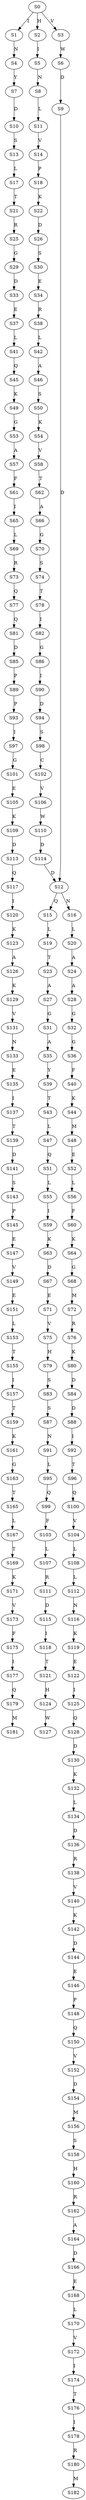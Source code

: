 strict digraph  {
	S0 -> S1 [ label = I ];
	S0 -> S2 [ label = H ];
	S0 -> S3 [ label = V ];
	S1 -> S4 [ label = N ];
	S2 -> S5 [ label = I ];
	S3 -> S6 [ label = W ];
	S4 -> S7 [ label = Y ];
	S5 -> S8 [ label = N ];
	S6 -> S9 [ label = D ];
	S7 -> S10 [ label = D ];
	S8 -> S11 [ label = L ];
	S9 -> S12 [ label = D ];
	S10 -> S13 [ label = S ];
	S11 -> S14 [ label = V ];
	S12 -> S15 [ label = Q ];
	S12 -> S16 [ label = N ];
	S13 -> S17 [ label = L ];
	S14 -> S18 [ label = P ];
	S15 -> S19 [ label = L ];
	S16 -> S20 [ label = L ];
	S17 -> S21 [ label = T ];
	S18 -> S22 [ label = K ];
	S19 -> S23 [ label = T ];
	S20 -> S24 [ label = A ];
	S21 -> S25 [ label = R ];
	S22 -> S26 [ label = D ];
	S23 -> S27 [ label = A ];
	S24 -> S28 [ label = A ];
	S25 -> S29 [ label = G ];
	S26 -> S30 [ label = S ];
	S27 -> S31 [ label = G ];
	S28 -> S32 [ label = G ];
	S29 -> S33 [ label = D ];
	S30 -> S34 [ label = E ];
	S31 -> S35 [ label = A ];
	S32 -> S36 [ label = G ];
	S33 -> S37 [ label = E ];
	S34 -> S38 [ label = R ];
	S35 -> S39 [ label = Y ];
	S36 -> S40 [ label = F ];
	S37 -> S41 [ label = L ];
	S38 -> S42 [ label = L ];
	S39 -> S43 [ label = T ];
	S40 -> S44 [ label = K ];
	S41 -> S45 [ label = Q ];
	S42 -> S46 [ label = A ];
	S43 -> S47 [ label = L ];
	S44 -> S48 [ label = M ];
	S45 -> S49 [ label = K ];
	S46 -> S50 [ label = S ];
	S47 -> S51 [ label = Q ];
	S48 -> S52 [ label = E ];
	S49 -> S53 [ label = G ];
	S50 -> S54 [ label = K ];
	S51 -> S55 [ label = L ];
	S52 -> S56 [ label = L ];
	S53 -> S57 [ label = A ];
	S54 -> S58 [ label = V ];
	S55 -> S59 [ label = I ];
	S56 -> S60 [ label = F ];
	S57 -> S61 [ label = F ];
	S58 -> S62 [ label = T ];
	S59 -> S63 [ label = K ];
	S60 -> S64 [ label = K ];
	S61 -> S65 [ label = I ];
	S62 -> S66 [ label = A ];
	S63 -> S67 [ label = D ];
	S64 -> S68 [ label = G ];
	S65 -> S69 [ label = L ];
	S66 -> S70 [ label = G ];
	S67 -> S71 [ label = E ];
	S68 -> S72 [ label = M ];
	S69 -> S73 [ label = R ];
	S70 -> S74 [ label = S ];
	S71 -> S75 [ label = V ];
	S72 -> S76 [ label = R ];
	S73 -> S77 [ label = Q ];
	S74 -> S78 [ label = T ];
	S75 -> S79 [ label = H ];
	S76 -> S80 [ label = K ];
	S77 -> S81 [ label = Q ];
	S78 -> S82 [ label = I ];
	S79 -> S83 [ label = S ];
	S80 -> S84 [ label = D ];
	S81 -> S85 [ label = D ];
	S82 -> S86 [ label = G ];
	S83 -> S87 [ label = S ];
	S84 -> S88 [ label = D ];
	S85 -> S89 [ label = P ];
	S86 -> S90 [ label = I ];
	S87 -> S91 [ label = N ];
	S88 -> S92 [ label = I ];
	S89 -> S93 [ label = P ];
	S90 -> S94 [ label = D ];
	S91 -> S95 [ label = L ];
	S92 -> S96 [ label = T ];
	S93 -> S97 [ label = I ];
	S94 -> S98 [ label = S ];
	S95 -> S99 [ label = Q ];
	S96 -> S100 [ label = Q ];
	S97 -> S101 [ label = G ];
	S98 -> S102 [ label = C ];
	S99 -> S103 [ label = F ];
	S100 -> S104 [ label = V ];
	S101 -> S105 [ label = E ];
	S102 -> S106 [ label = V ];
	S103 -> S107 [ label = L ];
	S104 -> S108 [ label = L ];
	S105 -> S109 [ label = K ];
	S106 -> S110 [ label = W ];
	S107 -> S111 [ label = R ];
	S108 -> S112 [ label = L ];
	S109 -> S113 [ label = D ];
	S110 -> S114 [ label = D ];
	S111 -> S115 [ label = D ];
	S112 -> S116 [ label = N ];
	S113 -> S117 [ label = Q ];
	S114 -> S12 [ label = D ];
	S115 -> S118 [ label = I ];
	S116 -> S119 [ label = K ];
	S117 -> S120 [ label = I ];
	S118 -> S121 [ label = T ];
	S119 -> S122 [ label = E ];
	S120 -> S123 [ label = K ];
	S121 -> S124 [ label = H ];
	S122 -> S125 [ label = I ];
	S123 -> S126 [ label = A ];
	S124 -> S127 [ label = W ];
	S125 -> S128 [ label = Q ];
	S126 -> S129 [ label = K ];
	S128 -> S130 [ label = D ];
	S129 -> S131 [ label = V ];
	S130 -> S132 [ label = K ];
	S131 -> S133 [ label = N ];
	S132 -> S134 [ label = L ];
	S133 -> S135 [ label = E ];
	S134 -> S136 [ label = D ];
	S135 -> S137 [ label = I ];
	S136 -> S138 [ label = R ];
	S137 -> S139 [ label = T ];
	S138 -> S140 [ label = V ];
	S139 -> S141 [ label = D ];
	S140 -> S142 [ label = K ];
	S141 -> S143 [ label = S ];
	S142 -> S144 [ label = D ];
	S143 -> S145 [ label = P ];
	S144 -> S146 [ label = E ];
	S145 -> S147 [ label = E ];
	S146 -> S148 [ label = P ];
	S147 -> S149 [ label = V ];
	S148 -> S150 [ label = Q ];
	S149 -> S151 [ label = E ];
	S150 -> S152 [ label = V ];
	S151 -> S153 [ label = L ];
	S152 -> S154 [ label = D ];
	S153 -> S155 [ label = T ];
	S154 -> S156 [ label = M ];
	S155 -> S157 [ label = I ];
	S156 -> S158 [ label = S ];
	S157 -> S159 [ label = T ];
	S158 -> S160 [ label = H ];
	S159 -> S161 [ label = K ];
	S160 -> S162 [ label = R ];
	S161 -> S163 [ label = G ];
	S162 -> S164 [ label = A ];
	S163 -> S165 [ label = T ];
	S164 -> S166 [ label = D ];
	S165 -> S167 [ label = L ];
	S166 -> S168 [ label = E ];
	S167 -> S169 [ label = T ];
	S168 -> S170 [ label = L ];
	S169 -> S171 [ label = K ];
	S170 -> S172 [ label = V ];
	S171 -> S173 [ label = V ];
	S172 -> S174 [ label = I ];
	S173 -> S175 [ label = F ];
	S174 -> S176 [ label = T ];
	S175 -> S177 [ label = I ];
	S176 -> S178 [ label = I ];
	S177 -> S179 [ label = Q ];
	S178 -> S180 [ label = R ];
	S179 -> S181 [ label = M ];
	S180 -> S182 [ label = M ];
}
